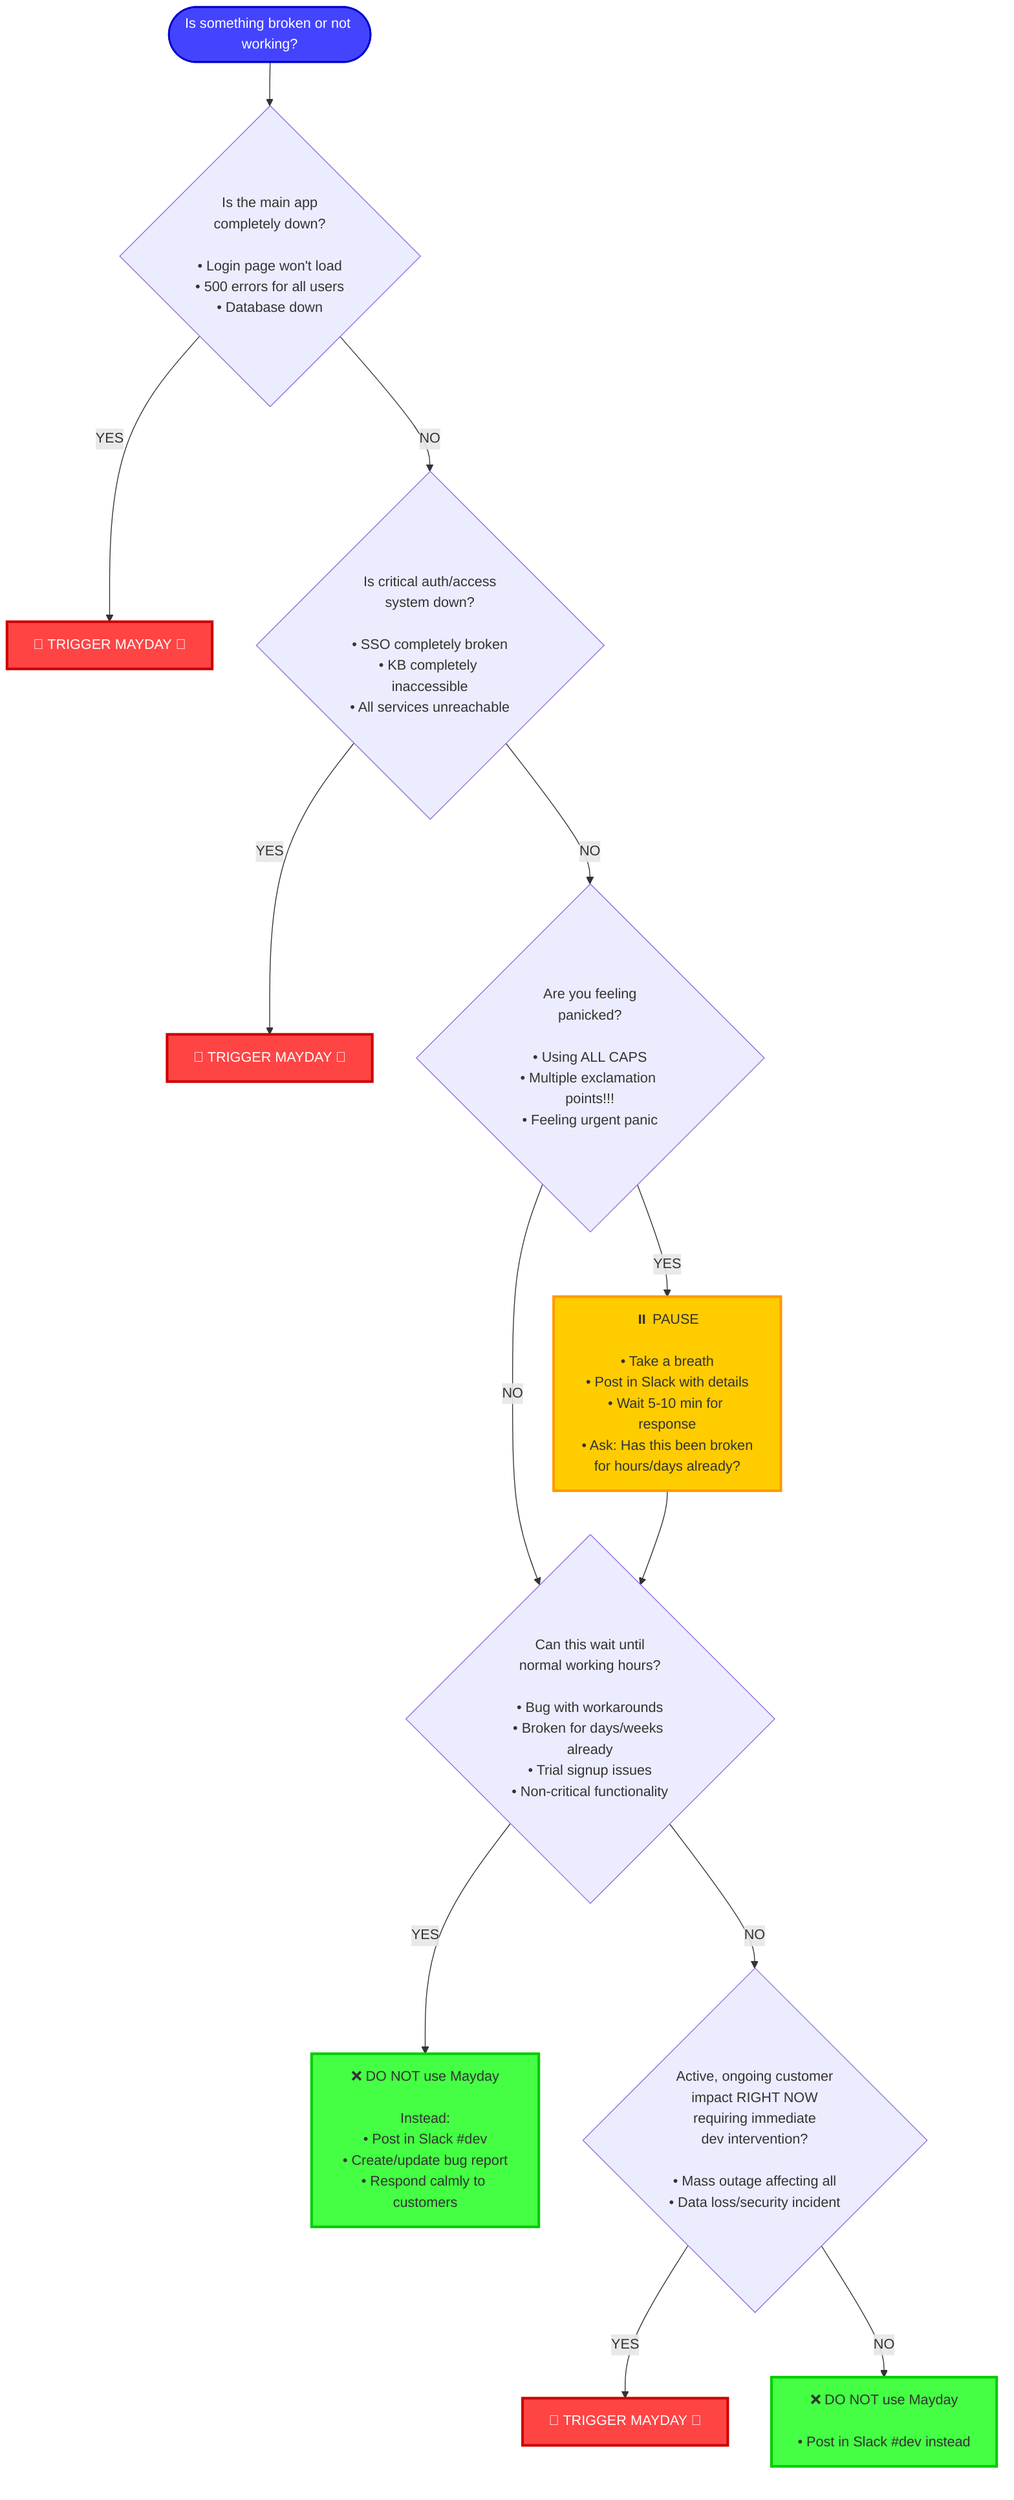 flowchart TD
    Start([Is something broken or not working?]) --> Q1{Is the main app<br/>completely down?<br/><br/>• Login page won't load<br/>• 500 errors for all users<br/>• Database down}
    
    Q1 -->|YES| Mayday1[🚨 TRIGGER MAYDAY 🚨]
    Q1 -->|NO| Q2{Is critical auth/access<br/>system down?<br/><br/>• SSO completely broken<br/>• KB completely inaccessible<br/>• All services unreachable}
    
    Q2 -->|YES| Mayday2[🚨 TRIGGER MAYDAY 🚨]
    Q2 -->|NO| Q3{Are you feeling<br/>panicked?<br/><br/>• Using ALL CAPS<br/>• Multiple exclamation points!!!<br/>• Feeling urgent panic}
    
    Q3 -->|YES| Pause[⏸️ PAUSE<br/><br/>• Take a breath<br/>• Post in Slack with details<br/>• Wait 5-10 min for response<br/>• Ask: Has this been broken<br/>for hours/days already?]
    Q3 -->|NO| Q4
    
    Pause --> Q4{Can this wait until<br/>normal working hours?<br/><br/>• Bug with workarounds<br/>• Broken for days/weeks already<br/>• Trial signup issues<br/>• Non-critical functionality}
    
    Q4 -->|YES| NoMayday1[❌ DO NOT use Mayday<br/><br/>Instead:<br/>• Post in Slack #dev<br/>• Create/update bug report<br/>• Respond calmly to customers]
    Q4 -->|NO| Q5{Active, ongoing customer<br/>impact RIGHT NOW<br/>requiring immediate<br/>dev intervention?<br/><br/>• Mass outage affecting all<br/>• Data loss/security incident}
    
    Q5 -->|YES| Mayday3[🚨 TRIGGER MAYDAY 🚨]
    Q5 -->|NO| NoMayday2[❌ DO NOT use Mayday<br/><br/>• Post in Slack #dev instead]
    
    style Mayday1 fill:#ff4444,stroke:#cc0000,stroke-width:3px,color:#fff
    style Mayday2 fill:#ff4444,stroke:#cc0000,stroke-width:3px,color:#fff
    style Mayday3 fill:#ff4444,stroke:#cc0000,stroke-width:3px,color:#fff
    style NoMayday1 fill:#44ff44,stroke:#00cc00,stroke-width:3px
    style NoMayday2 fill:#44ff44,stroke:#00cc00,stroke-width:3px
    style Pause fill:#ffcc00,stroke:#ff9900,stroke-width:3px
    style Start fill:#4444ff,stroke:#0000cc,stroke-width:2px,color:#fff